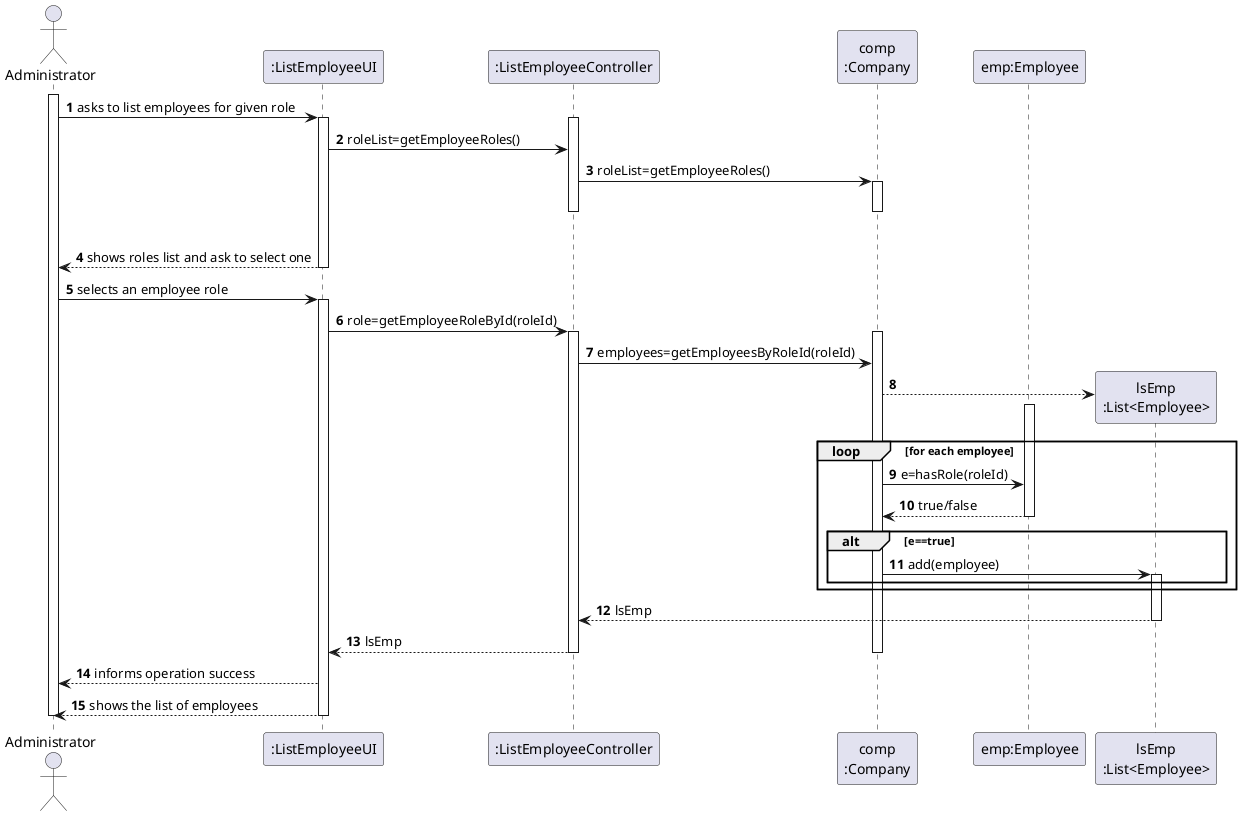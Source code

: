 @startuml
autonumber
'hide footbox
actor "Administrator" as ADM

participant ":ListEmployeeUI" as UI
participant ":ListEmployeeController" as CTRL
participant "comp\n:Company" as COMP
participant "emp:Employee" as EMP

activate ADM
ADM -> UI : asks to list employees for given role
activate UI
activate CTRL
UI -> CTRL : roleList=getEmployeeRoles()

CTRL -> COMP : roleList=getEmployeeRoles()
activate COMP
|||
deactivate COMP
deactivate CTRL

UI --> ADM : shows roles list and ask to select one
deactivate UI

ADM -> UI : selects an employee role
activate UI

UI -> CTRL : role=getEmployeeRoleById(roleId)
activate CTRL

activate COMP
CTRL -> COMP: employees=getEmployeesByRoleId(roleId)
create "lsEmp\n:List<Employee>" as LST
COMP --> LST

loop for each employee
  activate EMP
    COMP -> EMP: e=hasRole(roleId)
    EMP --> COMP: true/false
  deactivate EMP
    alt e==true
        COMP -> LST: add(employee)
      activate LST
    end
end

LST --> CTRL: lsEmp
deactivate LST
CTRL --> UI: lsEmp

deactivate COMP
deactivate CTRL
UI --> ADM : informs operation success
UI --> ADM: shows the list of employees
deactivate UI

deactivate UI
deactivate CTRL
deactivate ADM

@enduml
